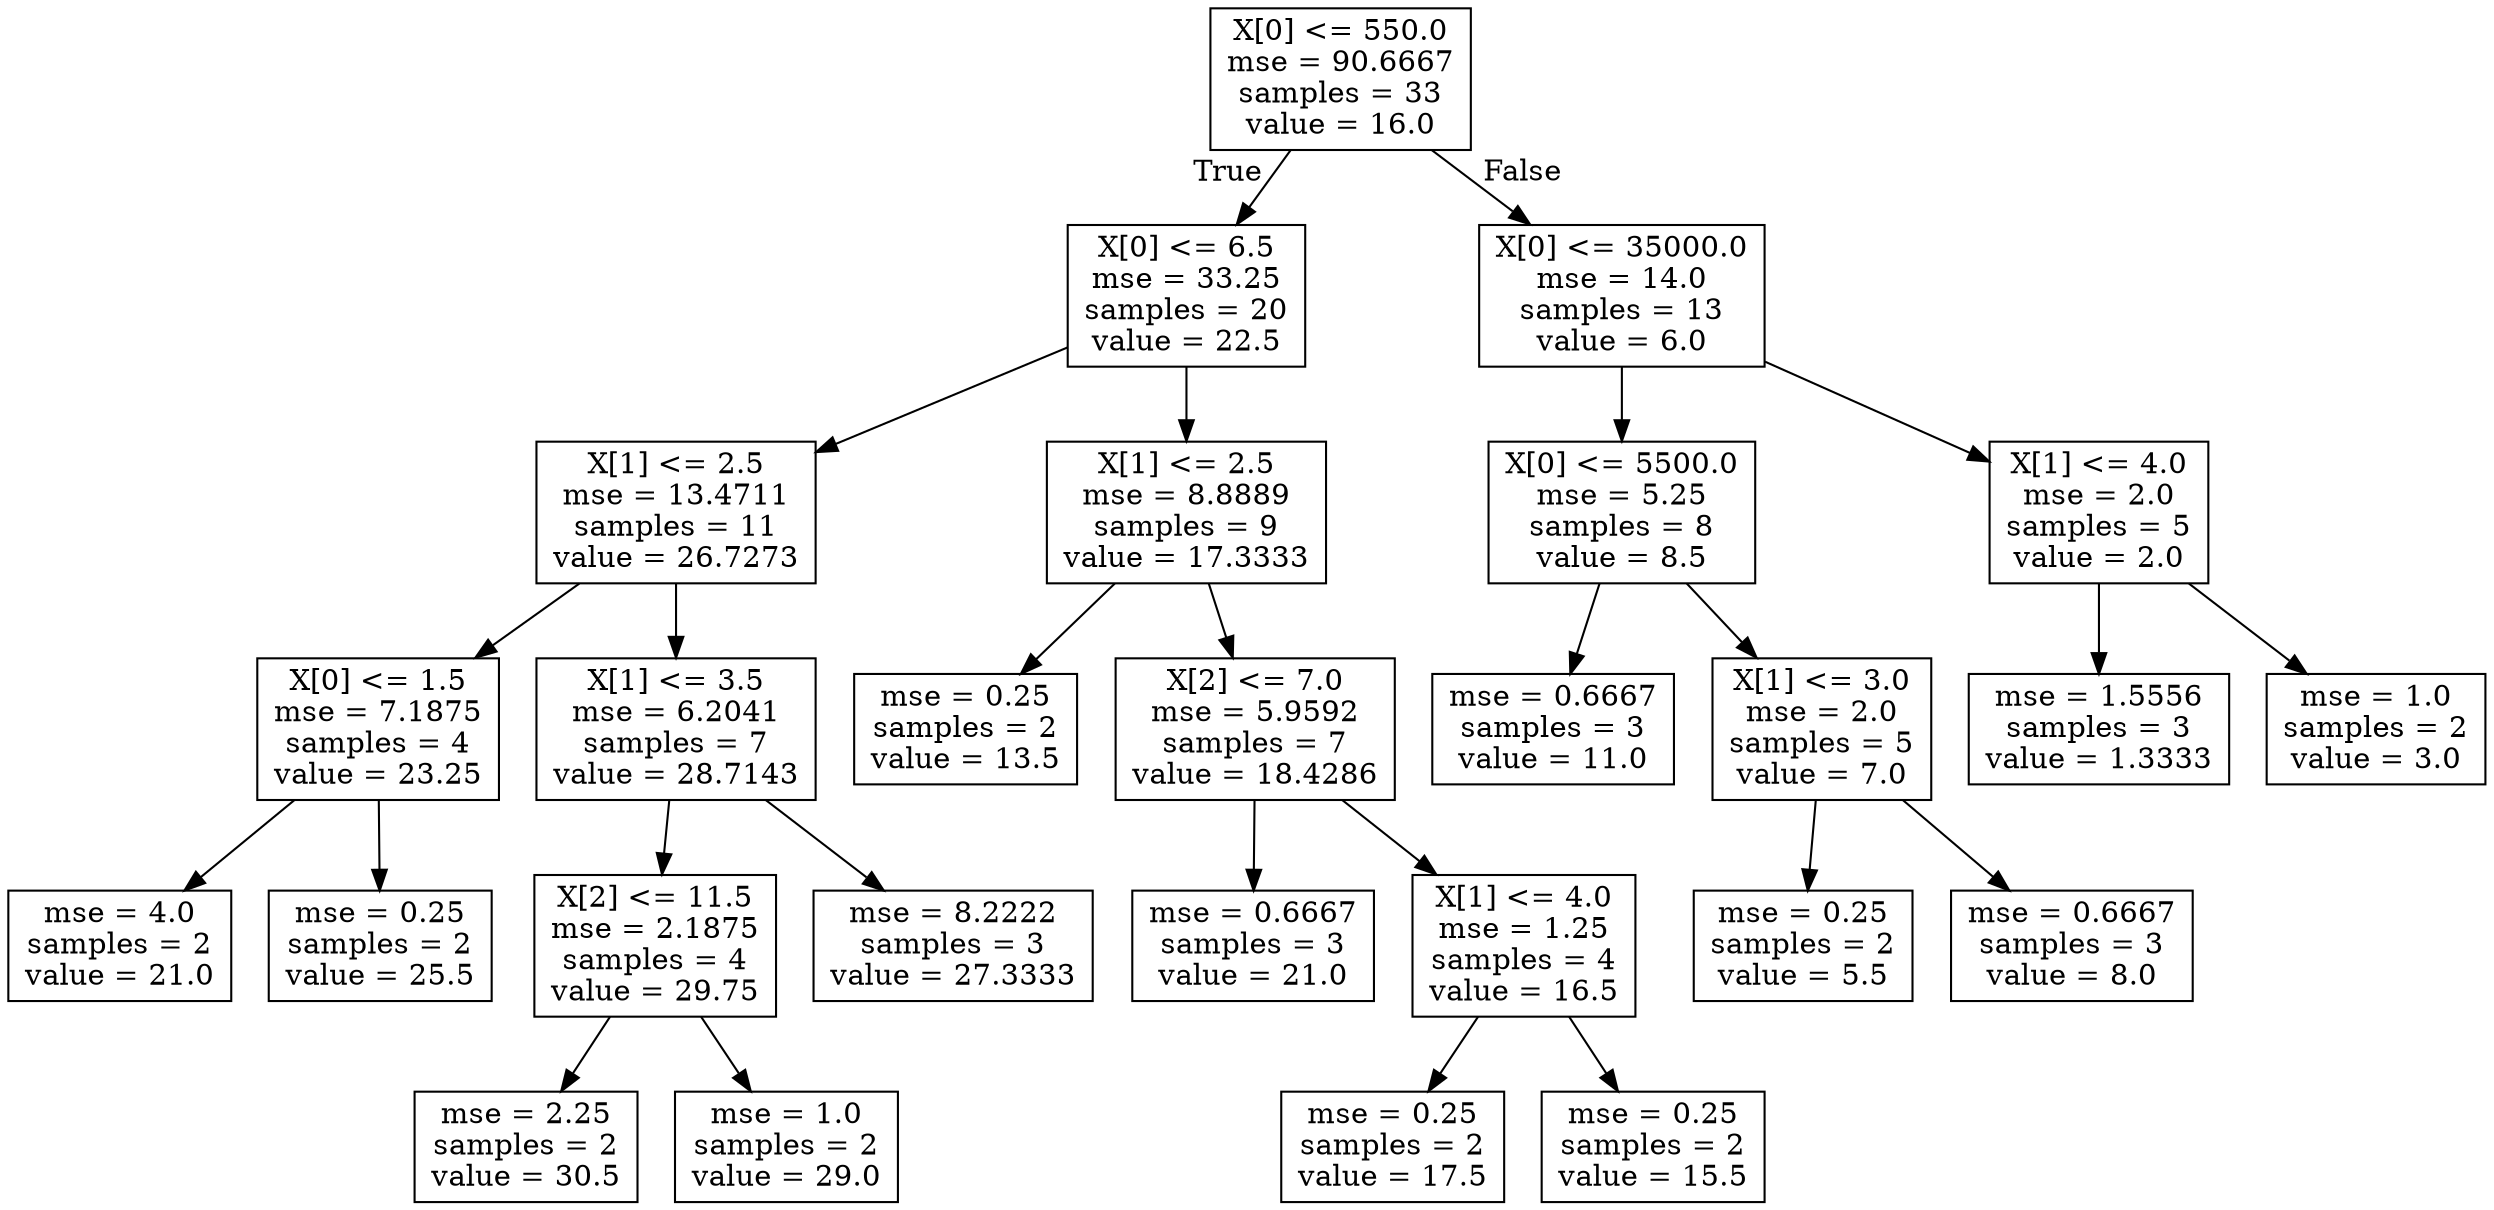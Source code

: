 digraph Tree {
node [shape=box] ;
0 [label="X[0] <= 550.0\nmse = 90.6667\nsamples = 33\nvalue = 16.0"] ;
1 [label="X[0] <= 6.5\nmse = 33.25\nsamples = 20\nvalue = 22.5"] ;
0 -> 1 [labeldistance=2.5, labelangle=45, headlabel="True"] ;
2 [label="X[1] <= 2.5\nmse = 13.4711\nsamples = 11\nvalue = 26.7273"] ;
1 -> 2 ;
3 [label="X[0] <= 1.5\nmse = 7.1875\nsamples = 4\nvalue = 23.25"] ;
2 -> 3 ;
4 [label="mse = 4.0\nsamples = 2\nvalue = 21.0"] ;
3 -> 4 ;
5 [label="mse = 0.25\nsamples = 2\nvalue = 25.5"] ;
3 -> 5 ;
6 [label="X[1] <= 3.5\nmse = 6.2041\nsamples = 7\nvalue = 28.7143"] ;
2 -> 6 ;
7 [label="X[2] <= 11.5\nmse = 2.1875\nsamples = 4\nvalue = 29.75"] ;
6 -> 7 ;
8 [label="mse = 2.25\nsamples = 2\nvalue = 30.5"] ;
7 -> 8 ;
9 [label="mse = 1.0\nsamples = 2\nvalue = 29.0"] ;
7 -> 9 ;
10 [label="mse = 8.2222\nsamples = 3\nvalue = 27.3333"] ;
6 -> 10 ;
11 [label="X[1] <= 2.5\nmse = 8.8889\nsamples = 9\nvalue = 17.3333"] ;
1 -> 11 ;
12 [label="mse = 0.25\nsamples = 2\nvalue = 13.5"] ;
11 -> 12 ;
13 [label="X[2] <= 7.0\nmse = 5.9592\nsamples = 7\nvalue = 18.4286"] ;
11 -> 13 ;
14 [label="mse = 0.6667\nsamples = 3\nvalue = 21.0"] ;
13 -> 14 ;
15 [label="X[1] <= 4.0\nmse = 1.25\nsamples = 4\nvalue = 16.5"] ;
13 -> 15 ;
16 [label="mse = 0.25\nsamples = 2\nvalue = 17.5"] ;
15 -> 16 ;
17 [label="mse = 0.25\nsamples = 2\nvalue = 15.5"] ;
15 -> 17 ;
18 [label="X[0] <= 35000.0\nmse = 14.0\nsamples = 13\nvalue = 6.0"] ;
0 -> 18 [labeldistance=2.5, labelangle=-45, headlabel="False"] ;
19 [label="X[0] <= 5500.0\nmse = 5.25\nsamples = 8\nvalue = 8.5"] ;
18 -> 19 ;
20 [label="mse = 0.6667\nsamples = 3\nvalue = 11.0"] ;
19 -> 20 ;
21 [label="X[1] <= 3.0\nmse = 2.0\nsamples = 5\nvalue = 7.0"] ;
19 -> 21 ;
22 [label="mse = 0.25\nsamples = 2\nvalue = 5.5"] ;
21 -> 22 ;
23 [label="mse = 0.6667\nsamples = 3\nvalue = 8.0"] ;
21 -> 23 ;
24 [label="X[1] <= 4.0\nmse = 2.0\nsamples = 5\nvalue = 2.0"] ;
18 -> 24 ;
25 [label="mse = 1.5556\nsamples = 3\nvalue = 1.3333"] ;
24 -> 25 ;
26 [label="mse = 1.0\nsamples = 2\nvalue = 3.0"] ;
24 -> 26 ;
}